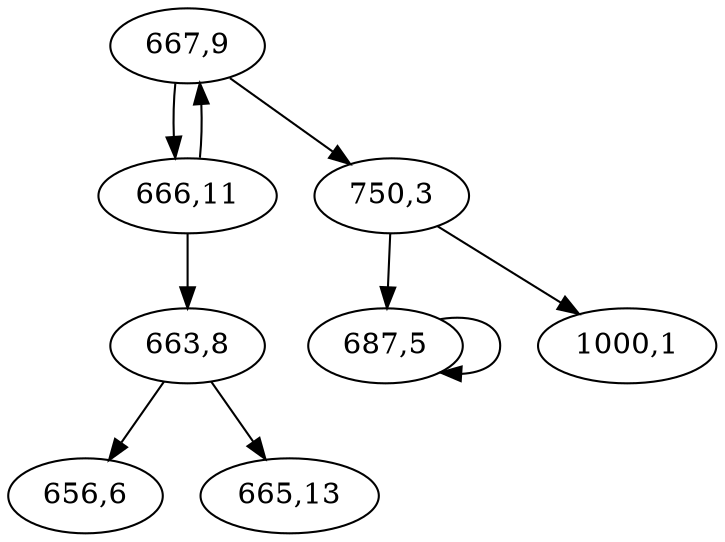 digraph G{
"667,9"->"666,11";
"666,11"->"663,8";
"663,8"->"656,6";
"663,8"->"665,13";
"666,11"->"667,9";
"667,9"->"750,3";
"750,3"->"687,5";
"687,5"->"687,5";
"750,3"->"1000,1";

}